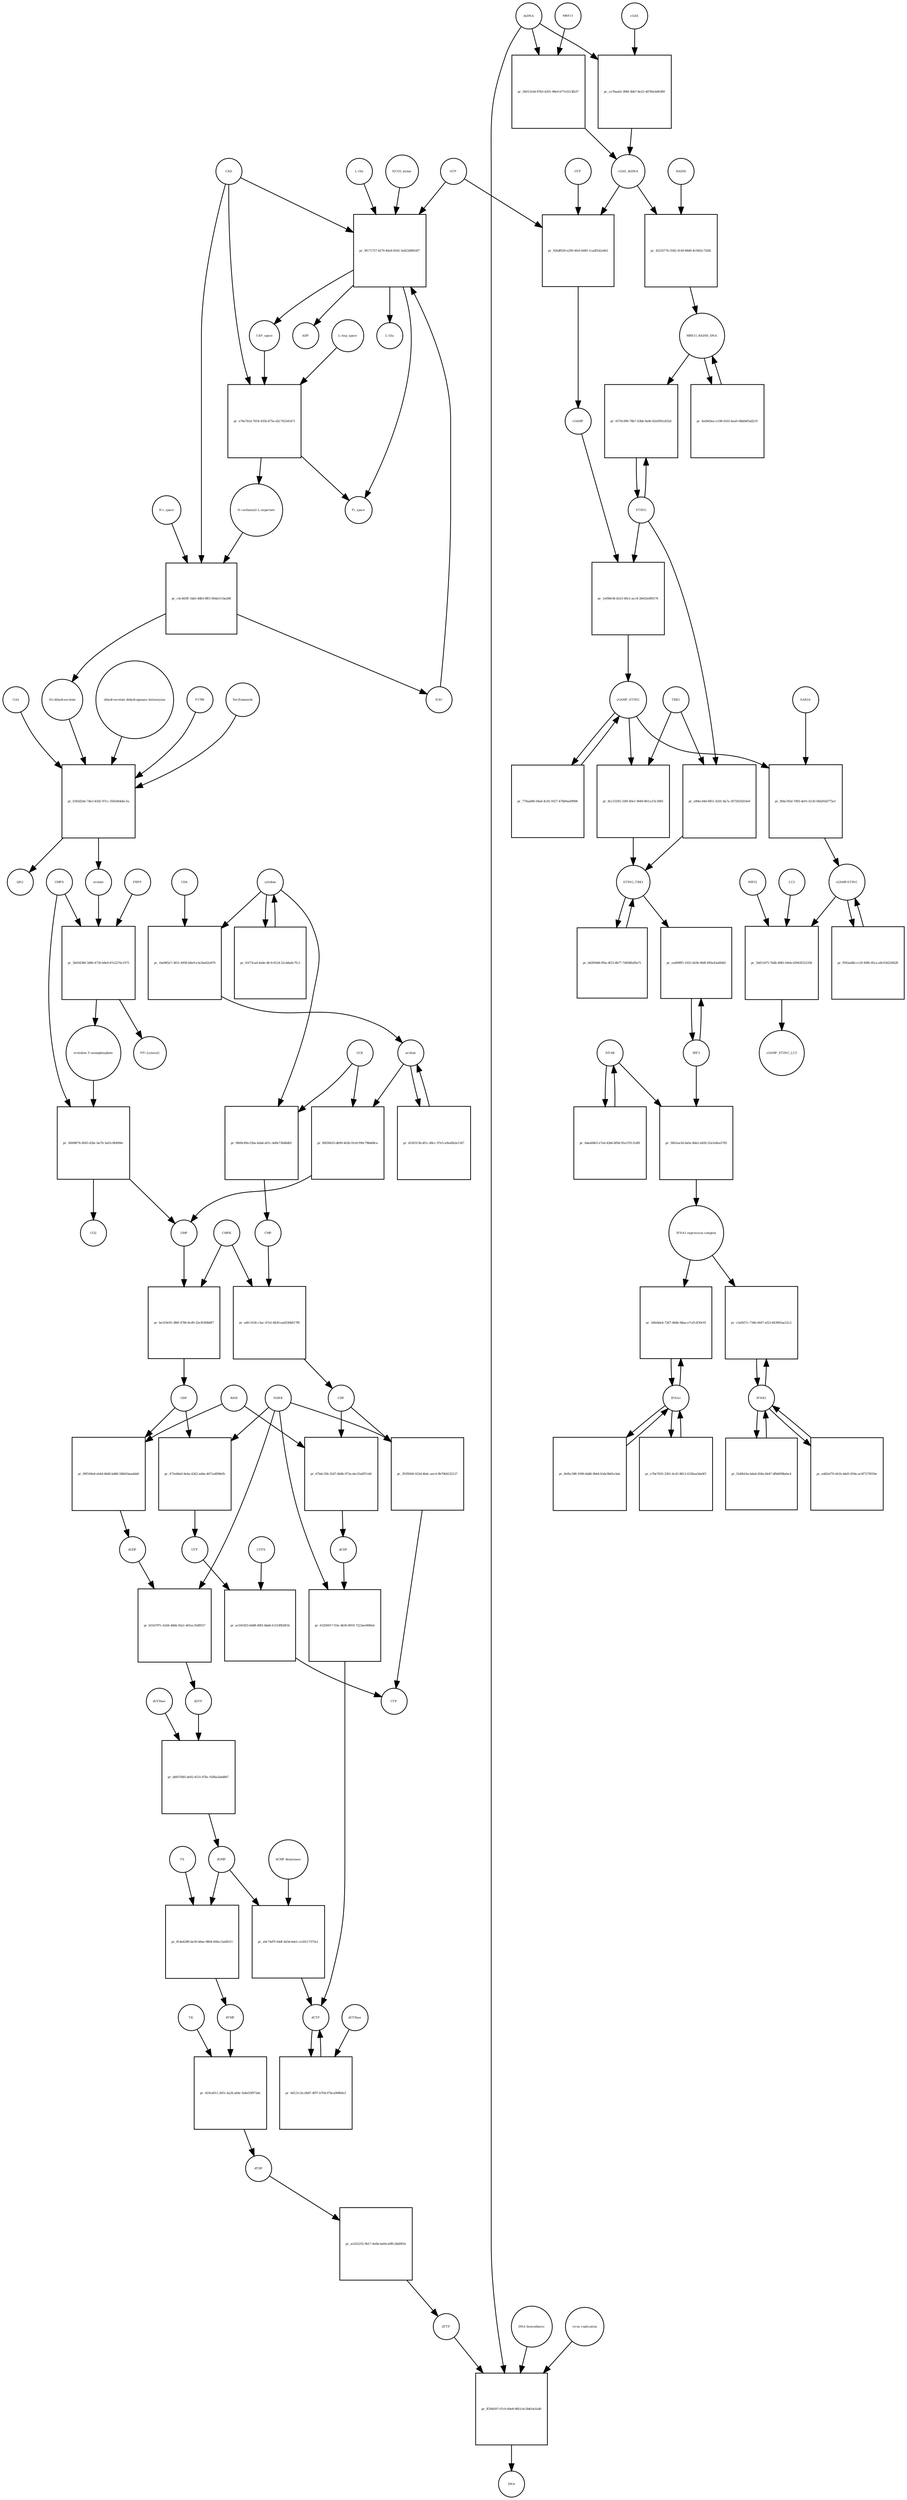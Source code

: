 strict digraph  {
"L-Gln" [annotation="", bipartite=0, cls="simple chemical", fontsize=4, label="L-Gln", shape=circle];
"pr_9f171757-4279-46e8-8182-3e823d9816f7" [annotation="", bipartite=1, cls=process, fontsize=4, label="pr_9f171757-4279-46e8-8182-3e823d9816f7", shape=square];
CAP_space [annotation="", bipartite=0, cls="simple chemical", fontsize=4, label=CAP_space, shape=circle];
CAD [annotation="", bipartite=0, cls=macromolecule, fontsize=4, label=CAD, shape=circle];
HCO3_minus [annotation="", bipartite=0, cls="simple chemical", fontsize=4, label=HCO3_minus, shape=circle];
H2O [annotation="", bipartite=0, cls="simple chemical", fontsize=4, label=H2O, shape=circle];
ATP [annotation="", bipartite=0, cls="simple chemical", fontsize=4, label=ATP, shape=circle];
"L-Glu" [annotation="", bipartite=0, cls="simple chemical", fontsize=4, label="L-Glu", shape=circle];
ADP [annotation="", bipartite=0, cls="simple chemical", fontsize=4, label=ADP, shape=circle];
Pi_space [annotation="", bipartite=0, cls="simple chemical", fontsize=4, label=Pi_space, shape=circle];
cytidine [annotation="", bipartite=0, cls="simple chemical", fontsize=4, label=cytidine, shape=circle];
"pr_1be985e7-3631-4958-b0e9-e3e2be62e870" [annotation="", bipartite=1, cls=process, fontsize=4, label="pr_1be985e7-3631-4958-b0e9-e3e2be62e870", shape=square];
uridine [annotation="", bipartite=0, cls="simple chemical", fontsize=4, label=uridine, shape=circle];
CDA [annotation="", bipartite=0, cls=macromolecule, fontsize=4, label=CDA, shape=circle];
"pr_80f26b53-db99-462b-91a9-f90c79bb68ca" [annotation="", bipartite=1, cls=process, fontsize=4, label="pr_80f26b53-db99-462b-91a9-f90c79bb68ca", shape=square];
UMP [annotation="", bipartite=0, cls="simple chemical", fontsize=4, label=UMP, shape=circle];
UCK [annotation="", bipartite=0, cls=macromolecule, fontsize=4, label=UCK, shape=circle];
"pr_9849c89a-f2ba-4abd-a01c-4d0e73b48db5" [annotation="", bipartite=1, cls=process, fontsize=4, label="pr_9849c89a-f2ba-4abd-a01c-4d0e73b48db5", shape=square];
CMP [annotation="", bipartite=0, cls="simple chemical", fontsize=4, label=CMP, shape=circle];
"pr_d330313b-df1c-48cc-97e5-a9ea0b2e1347" [annotation="", bipartite=1, cls=process, fontsize=4, label="pr_d330313b-df1c-48cc-97e5-a9ea0b2e1347", shape=square];
"pr_61f73cad-4a0e-4fc9-8124-22cbda8c7fc3" [annotation="", bipartite=1, cls=process, fontsize=4, label="pr_61f73cad-4a0e-4fc9-8124-22cbda8c7fc3", shape=square];
"pr_be319e93-386f-4780-8cd9-32e303fdb8f7" [annotation="", bipartite=1, cls=process, fontsize=4, label="pr_be319e93-386f-4780-8cd9-32e303fdb8f7", shape=square];
UDP [annotation="", bipartite=0, cls="simple chemical", fontsize=4, label=UDP, shape=circle];
CMPK [annotation="", bipartite=0, cls=macromolecule, fontsize=4, label=CMPK, shape=circle];
"pr_a4fc1634-c3ac-47e2-8430-ead330b017f8" [annotation="", bipartite=1, cls=process, fontsize=4, label="pr_a4fc1634-c3ac-47e2-8430-ead330b017f8", shape=square];
CDP [annotation="", bipartite=0, cls="simple chemical", fontsize=4, label=CDP, shape=circle];
"pr_473e66a0-9e4a-4262-adda-4671a4f98efb" [annotation="", bipartite=1, cls=process, fontsize=4, label="pr_473e66a0-9e4a-4262-adda-4671a4f98efb", shape=square];
UTP [annotation="", bipartite=0, cls="simple chemical", fontsize=4, label=UTP, shape=circle];
NDPK [annotation="", bipartite=0, cls=macromolecule, fontsize=4, label=NDPK, shape=circle];
"pr_3f1f8566-923d-4b4c-aec4-9b7064232127" [annotation="", bipartite=1, cls=process, fontsize=4, label="pr_3f1f8566-923d-4b4c-aec4-9b7064232127", shape=square];
CTP [annotation="", bipartite=0, cls="simple chemical", fontsize=4, label=CTP, shape=circle];
"pr_ac041825-b0d8-49f3-bbd4-fc533f826f1b" [annotation="", bipartite=1, cls=process, fontsize=4, label="pr_ac041825-b0d8-49f3-bbd4-fc533f826f1b", shape=square];
CTPS [annotation="", bipartite=0, cls=macromolecule, fontsize=4, label=CTPS, shape=circle];
"pr_99f169e8-eb44-46d6-bd86-58b91baadeb8" [annotation="", bipartite=1, cls=process, fontsize=4, label="pr_99f169e8-eb44-46d6-bd86-58b91baadeb8", shape=square];
dUDP [annotation="", bipartite=0, cls="simple chemical", fontsize=4, label=dUDP, shape=circle];
RNR [annotation="", bipartite=0, cls=macromolecule, fontsize=4, label=RNR, shape=circle];
"pr_b51b797c-6244-46bb-92a1-d01ec35d9557" [annotation="", bipartite=1, cls=process, fontsize=4, label="pr_b51b797c-6244-46bb-92a1-d01ec35d9557", shape=square];
dUTP [annotation="", bipartite=0, cls="simple chemical", fontsize=4, label=dUTP, shape=circle];
dCDP [annotation="", bipartite=0, cls="simple chemical", fontsize=4, label=dCDP, shape=circle];
"pr_63256917-f1fe-4636-8919-7223ee06f6eb" [annotation="", bipartite=1, cls=process, fontsize=4, label="pr_63256917-f1fe-4636-8919-7223ee06f6eb", shape=square];
dCTP [annotation="", bipartite=0, cls="simple chemical", fontsize=4, label=dCTP, shape=circle];
"pr_67b4c356-25d7-4b0b-973a-dec55af87cdd" [annotation="", bipartite=1, cls=process, fontsize=4, label="pr_67b4c356-25d7-4b0b-973a-dec55af87cdd", shape=square];
"pr_dd937685-de02-4531-87bc-92fba3abd867" [annotation="", bipartite=1, cls=process, fontsize=4, label="pr_dd937685-de02-4531-87bc-92fba3abd867", shape=square];
dUMP [annotation="", bipartite=0, cls="simple chemical", fontsize=4, label=dUMP, shape=circle];
dUTPase [annotation="", bipartite=0, cls=macromolecule, fontsize=4, label=dUTPase, shape=circle];
"pr_6d121c3e-6b87-4f97-b704-07bca90864cf" [annotation="", bipartite=1, cls=process, fontsize=4, label="pr_6d121c3e-6b87-4f97-b704-07bca90864cf", shape=square];
dCTPase [annotation="", bipartite=0, cls=macromolecule, fontsize=4, label=dCTPase, shape=circle];
"pr_a9c74d7f-64df-443d-beb1-ce20117375e1" [annotation="", bipartite=1, cls=process, fontsize=4, label="pr_a9c74d7f-64df-443d-beb1-ce20117375e1", shape=square];
"dCMP deaminase" [annotation="", bipartite=0, cls=macromolecule, fontsize=4, label="dCMP deaminase", shape=circle];
"pr_814e6289-be30-48ae-9804-600cc5a08311" [annotation="", bipartite=1, cls=process, fontsize=4, label="pr_814e6289-be30-48ae-9804-600cc5a08311", shape=square];
dTMP [annotation="", bipartite=0, cls="simple chemical", fontsize=4, label=dTMP, shape=circle];
TS [annotation="", bipartite=0, cls=macromolecule, fontsize=4, label=TS, shape=circle];
"pr_d19ca811-2651-4a2b-afde-1b4e03f972de" [annotation="", bipartite=1, cls=process, fontsize=4, label="pr_d19ca811-2651-4a2b-afde-1b4e03f972de", shape=square];
dTDP [annotation="", bipartite=0, cls="simple chemical", fontsize=4, label=dTDP, shape=circle];
TK [annotation="", bipartite=0, cls=macromolecule, fontsize=4, label=TK, shape=circle];
"pr_acb52252-9b17-4e6b-ba0d-a0ffc2b6091b" [annotation="", bipartite=1, cls=process, fontsize=4, label="pr_acb52252-9b17-4e6b-ba0d-a0ffc2b6091b", shape=square];
dTTP [annotation="", bipartite=0, cls="simple chemical", fontsize=4, label=dTTP, shape=circle];
dsDNA [annotation="", bipartite=0, cls="simple chemical", fontsize=4, label=dsDNA, shape=circle];
"pr_ce7baab1-096f-4bb7-8e22-46766cb06389" [annotation="", bipartite=1, cls=process, fontsize=4, label="pr_ce7baab1-096f-4bb7-8e22-46766cb06389", shape=square];
cGAS [annotation="", bipartite=0, cls=macromolecule, fontsize=4, label=cGAS, shape=circle];
cGAS_dsDNA [annotation="", bipartite=0, cls=complex, fontsize=4, label=cGAS_dsDNA, shape=circle];
"pr_926df029-e290-4fe0-b085-1cadf242e4b5" [annotation="", bipartite=1, cls=process, fontsize=4, label="pr_926df029-e290-4fe0-b085-1cadf242e4b5", shape=square];
GTP [annotation="", bipartite=0, cls="simple chemical", fontsize=4, label=GTP, shape=circle];
cGAMP [annotation="", bipartite=0, cls="simple chemical", fontsize=4, label=cGAMP, shape=circle];
"pr_1ef08e58-b523-49c2-acc8-26632ef80176" [annotation="", bipartite=1, cls=process, fontsize=4, label="pr_1ef08e58-b523-49c2-acc8-26632ef80176", shape=square];
STING [annotation="", bipartite=0, cls="macromolecule multimer", fontsize=4, label=STING, shape=circle];
cGAMP_STING [annotation="", bipartite=0, cls=complex, fontsize=4, label=cGAMP_STING, shape=circle];
TBK1 [annotation="", bipartite=0, cls=macromolecule, fontsize=4, label=TBK1, shape=circle];
"pr_8cc53185-33f0-40e1-9649-861ccf3c3065" [annotation="", bipartite=1, cls=process, fontsize=4, label="pr_8cc53185-33f0-40e1-9649-861ccf3c3065", shape=square];
STING_TBK1 [annotation="", bipartite=0, cls=complex, fontsize=4, label=STING_TBK1, shape=circle];
"pr_770aa86f-04a6-4c92-9327-47b69aef8906" [annotation="", bipartite=1, cls=process, fontsize=4, label="pr_770aa86f-04a6-4c92-9327-47b69aef8906", shape=square];
"pr_dd2f0466-ff0a-4f23-8b77-7d958fef8a75" [annotation="", bipartite=1, cls=process, fontsize=4, label="pr_dd2f0466-ff0a-4f23-8b77-7d958fef8a75", shape=square];
"NF-kB" [annotation="", bipartite=0, cls=complex, fontsize=4, label="NF-kB", shape=circle];
"pr_6daa8463-e7ed-42b6-8f0d-92a370131df6" [annotation="", bipartite=1, cls=process, fontsize=4, label="pr_6daa8463-e7ed-42b6-8f0d-92a370131df6", shape=square];
IFNA1 [annotation="", bipartite=0, cls="nucleic acid feature", fontsize=4, label=IFNA1, shape=circle];
"pr_e7be7655-2361-4c43-8812-6336aa5da0f3" [annotation="", bipartite=1, cls=process, fontsize=4, label="pr_e7be7655-2361-4c43-8812-6336aa5da0f3", shape=square];
IFNB1 [annotation="", bipartite=0, cls="nucleic acid feature", fontsize=4, label=IFNB1, shape=circle];
"pr_edd2ef70-441b-4dd3-959a-ac0f7279559e" [annotation="", bipartite=1, cls=process, fontsize=4, label="pr_edd2ef70-441b-4dd3-959a-ac0f7279559e", shape=square];
"pr_8efbc398-1096-4dd6-9b64-b3dc9b81e3ab" [annotation="", bipartite=1, cls=process, fontsize=4, label="pr_8efbc398-1096-4dd6-9b64-b3dc9b81e3ab", shape=square];
"pr_f2d0b16a-bda4-458a-bb47-dfbbf09bebc4" [annotation="", bipartite=1, cls=process, fontsize=4, label="pr_f2d0b16a-bda4-458a-bb47-dfbbf09bebc4", shape=square];
"pr_c3af457c-7346-4447-af23-843983ae22c2" [annotation="", bipartite=1, cls=process, fontsize=4, label="pr_c3af457c-7346-4447-af23-843983ae22c2", shape=square];
"IFNA1 expression complex" [annotation="", bipartite=0, cls=complex, fontsize=4, label="IFNA1 expression complex", shape=circle];
"cGAMP-STING" [annotation="", bipartite=0, cls=complex, fontsize=4, label="cGAMP-STING", shape=circle];
"pr_f992ad4b-cc20-49fb-95ca-e8c03d228428" [annotation="", bipartite=1, cls=process, fontsize=4, label="pr_f992ad4b-cc20-49fb-95ca-e8c03d228428", shape=square];
"pr_560131d4-87b5-4201-98e0-b77e3213fb37" [annotation="", bipartite=1, cls=process, fontsize=4, label="pr_560131d4-87b5-4201-98e0-b77e3213fb37", shape=square];
MRE11 [annotation="", bipartite=0, cls="macromolecule multimer", fontsize=4, label=MRE11, shape=circle];
RAD50 [annotation="", bipartite=0, cls="macromolecule multimer", fontsize=4, label=RAD50, shape=circle];
"pr_4323577b-3582-4149-88d9-4cf402c72fd5" [annotation="", bipartite=1, cls=process, fontsize=4, label="pr_4323577b-3582-4149-88d9-4cf402c72fd5", shape=square];
MRE11_RAD50_DNA [annotation="", bipartite=0, cls=complex, fontsize=4, label=MRE11_RAD50_DNA, shape=circle];
IRF3 [annotation="", bipartite=0, cls="macromolecule multimer", fontsize=4, label=IRF3, shape=circle];
"pr_ea499ff5-1932-443b-90df-495e43a6fd45" [annotation="", bipartite=1, cls=process, fontsize=4, label="pr_ea499ff5-1932-443b-90df-495e43a6fd45", shape=square];
"pr_f8da7d5d-7d93-4e01-b120-04d202d775e1" [annotation="", bipartite=1, cls=process, fontsize=4, label="pr_f8da7d5d-7d93-4e01-b120-04d202d775e1", shape=square];
SAR1A [annotation="", bipartite=0, cls=macromolecule, fontsize=4, label=SAR1A, shape=circle];
"pr_50d15475-76db-4681-b9eb-d3943f252358" [annotation="", bipartite=1, cls=process, fontsize=4, label="pr_50d15475-76db-4681-b9eb-d3943f252358", shape=square];
LC3 [annotation="", bipartite=0, cls=macromolecule, fontsize=4, label=LC3, shape=circle];
cGAMP_STING_LC3 [annotation="", bipartite=0, cls=complex, fontsize=4, label=cGAMP_STING_LC3, shape=circle];
WIPI2 [annotation="", bipartite=0, cls=macromolecule, fontsize=4, label=WIPI2, shape=circle];
"pr_0570c990-78b7-43bb-9a46-82ef991e832d" [annotation="", bipartite=1, cls=process, fontsize=4, label="pr_0570c990-78b7-43bb-9a46-82ef991e832d", shape=square];
"pr_e89ec44d-6851-4201-8a7a-3072835d16e9" [annotation="", bipartite=1, cls=process, fontsize=4, label="pr_e89ec44d-6851-4201-8a7a-3072835d16e9", shape=square];
"pr_4a49d3ea-e198-4103-bea0-08dd4f5a8219" [annotation="", bipartite=1, cls=process, fontsize=4, label="pr_4a49d3ea-e198-4103-bea0-08dd4f5a8219", shape=square];
"pr_e76a7b1d-7654-435b-875e-d2c702345471" [annotation="", bipartite=1, cls=process, fontsize=4, label="pr_e76a7b1d-7654-435b-875e-d2c702345471", shape=square];
"N-carbamoyl-L-aspartate" [annotation="", bipartite=0, cls="simple chemical", fontsize=4, label="N-carbamoyl-L-aspartate", shape=circle];
"L-Asp_space" [annotation="", bipartite=0, cls="simple chemical", fontsize=4, label="L-Asp_space", shape=circle];
"pr_c4c445ff-1bb5-48b3-8ff2-00da511ba286" [annotation="", bipartite=1, cls=process, fontsize=4, label="pr_c4c445ff-1bb5-48b3-8ff2-00da511ba286", shape=square];
"(S)-dihydroorotate" [annotation="", bipartite=0, cls="simple chemical", fontsize=4, label="(S)-dihydroorotate", shape=circle];
"H+_space" [annotation="", bipartite=0, cls="simple chemical", fontsize=4, label="H+_space", shape=circle];
"pr_0305d2de-7de3-45d5-97cc-3582444dec5a" [annotation="", bipartite=1, cls=process, fontsize=4, label="pr_0305d2de-7de3-45d5-97cc-3582444dec5a", shape=square];
orotate [annotation="", bipartite=0, cls="simple chemical", fontsize=4, label=orotate, shape=circle];
"dihydroorotate dehydrogenase holoenzyme" [annotation="", bipartite=0, cls="simple chemical", fontsize=4, label="dihydroorotate dehydrogenase holoenzyme", shape=circle];
P1788 [annotation="", bipartite=0, cls="simple chemical", fontsize=4, label=P1788, shape=circle];
Teriflunomide [annotation="", bipartite=0, cls="simple chemical", fontsize=4, label=Teriflunomide, shape=circle];
CoQ [annotation="", bipartite=0, cls="simple chemical", fontsize=4, label=CoQ, shape=circle];
QH2 [annotation="", bipartite=0, cls="simple chemical", fontsize=4, label=QH2, shape=circle];
"pr_3b054380-3d90-4730-b9e9-87e2270c1075" [annotation="", bipartite=1, cls=process, fontsize=4, label="pr_3b054380-3d90-4730-b9e9-87e2270c1075", shape=square];
"orotidine 5'-monophosphate" [annotation="", bipartite=0, cls="simple chemical", fontsize=4, label="orotidine 5'-monophosphate", shape=circle];
UMPS [annotation="", bipartite=0, cls="macromolecule multimer", fontsize=4, label=UMPS, shape=circle];
PRPP [annotation="", bipartite=0, cls="simple chemical", fontsize=4, label=PRPP, shape=circle];
"PPi [cytosol]" [annotation="", bipartite=0, cls="simple chemical", fontsize=4, label="PPi [cytosol]", shape=circle];
"pr_36008f74-0045-42bc-ba78-3a01c8fd096c" [annotation="", bipartite=1, cls=process, fontsize=4, label="pr_36008f74-0045-42bc-ba78-3a01c8fd096c", shape=square];
CO2 [annotation="", bipartite=0, cls="simple chemical", fontsize=4, label=CO2, shape=circle];
"pr_ff294597-07c9-49e8-9853-6c3b81dcfa40" [annotation="", bipartite=1, cls=process, fontsize=4, label="pr_ff294597-07c9-49e8-9853-6c3b81dcfa40", shape=square];
DNA [annotation="", bipartite=0, cls="nucleic acid feature", fontsize=4, label=DNA, shape=circle];
"DNA biosynthesis" [annotation="urn_miriam_obo.go_GO%3A0071897", bipartite=0, cls=phenotype, fontsize=4, label="DNA biosynthesis", shape=circle];
"virus replication" [annotation="", bipartite=0, cls=phenotype, fontsize=4, label="virus replication", shape=circle];
"pr_2dfebbe4-7267-4b6b-9dae-e7cd12f30cf4" [annotation="", bipartite=1, cls=process, fontsize=4, label="pr_2dfebbe4-7267-4b6b-9dae-e7cd12f30cf4", shape=square];
"pr_5861aa3d-6a0a-4bb2-a82b-52a1e8ea5785" [annotation="", bipartite=1, cls=process, fontsize=4, label="pr_5861aa3d-6a0a-4bb2-a82b-52a1e8ea5785", shape=square];
"L-Gln" -> "pr_9f171757-4279-46e8-8182-3e823d9816f7"  [annotation="", interaction_type=consumption];
"pr_9f171757-4279-46e8-8182-3e823d9816f7" -> CAP_space  [annotation="", interaction_type=production];
"pr_9f171757-4279-46e8-8182-3e823d9816f7" -> "L-Glu"  [annotation="", interaction_type=production];
"pr_9f171757-4279-46e8-8182-3e823d9816f7" -> ADP  [annotation="", interaction_type=production];
"pr_9f171757-4279-46e8-8182-3e823d9816f7" -> Pi_space  [annotation="", interaction_type=production];
CAP_space -> "pr_e76a7b1d-7654-435b-875e-d2c702345471"  [annotation="", interaction_type=consumption];
CAD -> "pr_9f171757-4279-46e8-8182-3e823d9816f7"  [annotation=urn_miriam_reactome_REACT_1698, interaction_type=catalysis];
CAD -> "pr_e76a7b1d-7654-435b-875e-d2c702345471"  [annotation=urn_miriam_reactome_REACT_1698, interaction_type=catalysis];
CAD -> "pr_c4c445ff-1bb5-48b3-8ff2-00da511ba286"  [annotation=urn_miriam_reactome_REACT_1698, interaction_type=catalysis];
HCO3_minus -> "pr_9f171757-4279-46e8-8182-3e823d9816f7"  [annotation="", interaction_type=consumption];
H2O -> "pr_9f171757-4279-46e8-8182-3e823d9816f7"  [annotation="", interaction_type=consumption];
ATP -> "pr_9f171757-4279-46e8-8182-3e823d9816f7"  [annotation="", interaction_type=consumption];
ATP -> "pr_926df029-e290-4fe0-b085-1cadf242e4b5"  [annotation="", interaction_type=consumption];
cytidine -> "pr_1be985e7-3631-4958-b0e9-e3e2be62e870"  [annotation="", interaction_type=consumption];
cytidine -> "pr_9849c89a-f2ba-4abd-a01c-4d0e73b48db5"  [annotation="", interaction_type=consumption];
cytidine -> "pr_61f73cad-4a0e-4fc9-8124-22cbda8c7fc3"  [annotation="", interaction_type=consumption];
"pr_1be985e7-3631-4958-b0e9-e3e2be62e870" -> uridine  [annotation="", interaction_type=production];
uridine -> "pr_80f26b53-db99-462b-91a9-f90c79bb68ca"  [annotation="", interaction_type=consumption];
uridine -> "pr_d330313b-df1c-48cc-97e5-a9ea0b2e1347"  [annotation="", interaction_type=consumption];
CDA -> "pr_1be985e7-3631-4958-b0e9-e3e2be62e870"  [annotation="", interaction_type=catalysis];
"pr_80f26b53-db99-462b-91a9-f90c79bb68ca" -> UMP  [annotation="", interaction_type=production];
UMP -> "pr_be319e93-386f-4780-8cd9-32e303fdb8f7"  [annotation="", interaction_type=consumption];
UCK -> "pr_80f26b53-db99-462b-91a9-f90c79bb68ca"  [annotation="", interaction_type=catalysis];
UCK -> "pr_9849c89a-f2ba-4abd-a01c-4d0e73b48db5"  [annotation="", interaction_type=catalysis];
"pr_9849c89a-f2ba-4abd-a01c-4d0e73b48db5" -> CMP  [annotation="", interaction_type=production];
CMP -> "pr_a4fc1634-c3ac-47e2-8430-ead330b017f8"  [annotation="", interaction_type=consumption];
"pr_d330313b-df1c-48cc-97e5-a9ea0b2e1347" -> uridine  [annotation="", interaction_type=production];
"pr_61f73cad-4a0e-4fc9-8124-22cbda8c7fc3" -> cytidine  [annotation="", interaction_type=production];
"pr_be319e93-386f-4780-8cd9-32e303fdb8f7" -> UDP  [annotation="", interaction_type=production];
UDP -> "pr_473e66a0-9e4a-4262-adda-4671a4f98efb"  [annotation="", interaction_type=consumption];
UDP -> "pr_99f169e8-eb44-46d6-bd86-58b91baadeb8"  [annotation="", interaction_type=consumption];
CMPK -> "pr_be319e93-386f-4780-8cd9-32e303fdb8f7"  [annotation="", interaction_type=catalysis];
CMPK -> "pr_a4fc1634-c3ac-47e2-8430-ead330b017f8"  [annotation="", interaction_type=catalysis];
"pr_a4fc1634-c3ac-47e2-8430-ead330b017f8" -> CDP  [annotation="", interaction_type=production];
CDP -> "pr_3f1f8566-923d-4b4c-aec4-9b7064232127"  [annotation="", interaction_type=consumption];
CDP -> "pr_67b4c356-25d7-4b0b-973a-dec55af87cdd"  [annotation="", interaction_type=consumption];
"pr_473e66a0-9e4a-4262-adda-4671a4f98efb" -> UTP  [annotation="", interaction_type=production];
UTP -> "pr_ac041825-b0d8-49f3-bbd4-fc533f826f1b"  [annotation="", interaction_type=consumption];
NDPK -> "pr_473e66a0-9e4a-4262-adda-4671a4f98efb"  [annotation="", interaction_type=catalysis];
NDPK -> "pr_3f1f8566-923d-4b4c-aec4-9b7064232127"  [annotation="", interaction_type=catalysis];
NDPK -> "pr_b51b797c-6244-46bb-92a1-d01ec35d9557"  [annotation="", interaction_type=catalysis];
NDPK -> "pr_63256917-f1fe-4636-8919-7223ee06f6eb"  [annotation="", interaction_type=catalysis];
"pr_3f1f8566-923d-4b4c-aec4-9b7064232127" -> CTP  [annotation="", interaction_type=production];
"pr_ac041825-b0d8-49f3-bbd4-fc533f826f1b" -> CTP  [annotation="", interaction_type=production];
CTPS -> "pr_ac041825-b0d8-49f3-bbd4-fc533f826f1b"  [annotation="", interaction_type=catalysis];
"pr_99f169e8-eb44-46d6-bd86-58b91baadeb8" -> dUDP  [annotation="", interaction_type=production];
dUDP -> "pr_b51b797c-6244-46bb-92a1-d01ec35d9557"  [annotation="", interaction_type=consumption];
RNR -> "pr_99f169e8-eb44-46d6-bd86-58b91baadeb8"  [annotation="", interaction_type=catalysis];
RNR -> "pr_67b4c356-25d7-4b0b-973a-dec55af87cdd"  [annotation="", interaction_type=catalysis];
"pr_b51b797c-6244-46bb-92a1-d01ec35d9557" -> dUTP  [annotation="", interaction_type=production];
dUTP -> "pr_dd937685-de02-4531-87bc-92fba3abd867"  [annotation="", interaction_type=consumption];
dCDP -> "pr_63256917-f1fe-4636-8919-7223ee06f6eb"  [annotation="", interaction_type=consumption];
"pr_63256917-f1fe-4636-8919-7223ee06f6eb" -> dCTP  [annotation="", interaction_type=production];
dCTP -> "pr_6d121c3e-6b87-4f97-b704-07bca90864cf"  [annotation="", interaction_type=consumption];
"pr_67b4c356-25d7-4b0b-973a-dec55af87cdd" -> dCDP  [annotation="", interaction_type=production];
"pr_dd937685-de02-4531-87bc-92fba3abd867" -> dUMP  [annotation="", interaction_type=production];
dUMP -> "pr_a9c74d7f-64df-443d-beb1-ce20117375e1"  [annotation="", interaction_type=consumption];
dUMP -> "pr_814e6289-be30-48ae-9804-600cc5a08311"  [annotation="", interaction_type=consumption];
dUTPase -> "pr_dd937685-de02-4531-87bc-92fba3abd867"  [annotation="", interaction_type=catalysis];
"pr_6d121c3e-6b87-4f97-b704-07bca90864cf" -> dCTP  [annotation="", interaction_type=production];
dCTPase -> "pr_6d121c3e-6b87-4f97-b704-07bca90864cf"  [annotation="", interaction_type=catalysis];
"pr_a9c74d7f-64df-443d-beb1-ce20117375e1" -> dCTP  [annotation="", interaction_type=production];
"dCMP deaminase" -> "pr_a9c74d7f-64df-443d-beb1-ce20117375e1"  [annotation="", interaction_type=catalysis];
"pr_814e6289-be30-48ae-9804-600cc5a08311" -> dTMP  [annotation="", interaction_type=production];
dTMP -> "pr_d19ca811-2651-4a2b-afde-1b4e03f972de"  [annotation="", interaction_type=consumption];
TS -> "pr_814e6289-be30-48ae-9804-600cc5a08311"  [annotation="", interaction_type=catalysis];
"pr_d19ca811-2651-4a2b-afde-1b4e03f972de" -> dTDP  [annotation="", interaction_type=production];
dTDP -> "pr_acb52252-9b17-4e6b-ba0d-a0ffc2b6091b"  [annotation="", interaction_type=consumption];
TK -> "pr_d19ca811-2651-4a2b-afde-1b4e03f972de"  [annotation="", interaction_type=catalysis];
"pr_acb52252-9b17-4e6b-ba0d-a0ffc2b6091b" -> dTTP  [annotation="", interaction_type=production];
dTTP -> "pr_ff294597-07c9-49e8-9853-6c3b81dcfa40"  [annotation="", interaction_type=consumption];
dsDNA -> "pr_ce7baab1-096f-4bb7-8e22-46766cb06389"  [annotation="", interaction_type=consumption];
dsDNA -> "pr_560131d4-87b5-4201-98e0-b77e3213fb37"  [annotation="", interaction_type=consumption];
dsDNA -> "pr_ff294597-07c9-49e8-9853-6c3b81dcfa40"  [annotation="", interaction_type=consumption];
"pr_ce7baab1-096f-4bb7-8e22-46766cb06389" -> cGAS_dsDNA  [annotation="", interaction_type=production];
cGAS -> "pr_ce7baab1-096f-4bb7-8e22-46766cb06389"  [annotation="", interaction_type=consumption];
cGAS_dsDNA -> "pr_926df029-e290-4fe0-b085-1cadf242e4b5"  [annotation="", interaction_type=catalysis];
cGAS_dsDNA -> "pr_4323577b-3582-4149-88d9-4cf402c72fd5"  [annotation="", interaction_type=consumption];
"pr_926df029-e290-4fe0-b085-1cadf242e4b5" -> cGAMP  [annotation="", interaction_type=production];
GTP -> "pr_926df029-e290-4fe0-b085-1cadf242e4b5"  [annotation="", interaction_type=consumption];
cGAMP -> "pr_1ef08e58-b523-49c2-acc8-26632ef80176"  [annotation="", interaction_type=consumption];
"pr_1ef08e58-b523-49c2-acc8-26632ef80176" -> cGAMP_STING  [annotation="", interaction_type=production];
STING -> "pr_1ef08e58-b523-49c2-acc8-26632ef80176"  [annotation="", interaction_type=consumption];
STING -> "pr_0570c990-78b7-43bb-9a46-82ef991e832d"  [annotation="", interaction_type=consumption];
STING -> "pr_e89ec44d-6851-4201-8a7a-3072835d16e9"  [annotation="", interaction_type=consumption];
cGAMP_STING -> "pr_8cc53185-33f0-40e1-9649-861ccf3c3065"  [annotation="", interaction_type=consumption];
cGAMP_STING -> "pr_770aa86f-04a6-4c92-9327-47b69aef8906"  [annotation="", interaction_type=consumption];
cGAMP_STING -> "pr_f8da7d5d-7d93-4e01-b120-04d202d775e1"  [annotation="", interaction_type=consumption];
TBK1 -> "pr_8cc53185-33f0-40e1-9649-861ccf3c3065"  [annotation="", interaction_type=consumption];
TBK1 -> "pr_e89ec44d-6851-4201-8a7a-3072835d16e9"  [annotation="", interaction_type=consumption];
"pr_8cc53185-33f0-40e1-9649-861ccf3c3065" -> STING_TBK1  [annotation="", interaction_type=production];
STING_TBK1 -> "pr_dd2f0466-ff0a-4f23-8b77-7d958fef8a75"  [annotation="", interaction_type=consumption];
STING_TBK1 -> "pr_ea499ff5-1932-443b-90df-495e43a6fd45"  [annotation="", interaction_type=catalysis];
"pr_770aa86f-04a6-4c92-9327-47b69aef8906" -> cGAMP_STING  [annotation="", interaction_type=production];
"pr_dd2f0466-ff0a-4f23-8b77-7d958fef8a75" -> STING_TBK1  [annotation="", interaction_type=production];
"NF-kB" -> "pr_6daa8463-e7ed-42b6-8f0d-92a370131df6"  [annotation="", interaction_type=consumption];
"NF-kB" -> "pr_5861aa3d-6a0a-4bb2-a82b-52a1e8ea5785"  [annotation="", interaction_type=consumption];
"pr_6daa8463-e7ed-42b6-8f0d-92a370131df6" -> "NF-kB"  [annotation="", interaction_type=production];
IFNA1 -> "pr_e7be7655-2361-4c43-8812-6336aa5da0f3"  [annotation="", interaction_type=consumption];
IFNA1 -> "pr_8efbc398-1096-4dd6-9b64-b3dc9b81e3ab"  [annotation="", interaction_type=consumption];
IFNA1 -> "pr_2dfebbe4-7267-4b6b-9dae-e7cd12f30cf4"  [annotation="", interaction_type=consumption];
"pr_e7be7655-2361-4c43-8812-6336aa5da0f3" -> IFNA1  [annotation="", interaction_type=production];
IFNB1 -> "pr_edd2ef70-441b-4dd3-959a-ac0f7279559e"  [annotation="", interaction_type=consumption];
IFNB1 -> "pr_f2d0b16a-bda4-458a-bb47-dfbbf09bebc4"  [annotation="", interaction_type=consumption];
IFNB1 -> "pr_c3af457c-7346-4447-af23-843983ae22c2"  [annotation="", interaction_type=consumption];
"pr_edd2ef70-441b-4dd3-959a-ac0f7279559e" -> IFNB1  [annotation="", interaction_type=production];
"pr_8efbc398-1096-4dd6-9b64-b3dc9b81e3ab" -> IFNA1  [annotation="", interaction_type=production];
"pr_f2d0b16a-bda4-458a-bb47-dfbbf09bebc4" -> IFNB1  [annotation="", interaction_type=production];
"pr_c3af457c-7346-4447-af23-843983ae22c2" -> IFNB1  [annotation="", interaction_type=production];
"IFNA1 expression complex" -> "pr_c3af457c-7346-4447-af23-843983ae22c2"  [annotation="", interaction_type=stimulation];
"IFNA1 expression complex" -> "pr_2dfebbe4-7267-4b6b-9dae-e7cd12f30cf4"  [annotation="", interaction_type=stimulation];
"cGAMP-STING" -> "pr_f992ad4b-cc20-49fb-95ca-e8c03d228428"  [annotation="", interaction_type=consumption];
"cGAMP-STING" -> "pr_50d15475-76db-4681-b9eb-d3943f252358"  [annotation="", interaction_type=consumption];
"pr_f992ad4b-cc20-49fb-95ca-e8c03d228428" -> "cGAMP-STING"  [annotation="", interaction_type=production];
"pr_560131d4-87b5-4201-98e0-b77e3213fb37" -> cGAS_dsDNA  [annotation="", interaction_type=production];
MRE11 -> "pr_560131d4-87b5-4201-98e0-b77e3213fb37"  [annotation="", interaction_type=consumption];
RAD50 -> "pr_4323577b-3582-4149-88d9-4cf402c72fd5"  [annotation="", interaction_type=consumption];
"pr_4323577b-3582-4149-88d9-4cf402c72fd5" -> MRE11_RAD50_DNA  [annotation="", interaction_type=production];
MRE11_RAD50_DNA -> "pr_0570c990-78b7-43bb-9a46-82ef991e832d"  [annotation="", interaction_type=catalysis];
MRE11_RAD50_DNA -> "pr_4a49d3ea-e198-4103-bea0-08dd4f5a8219"  [annotation="", interaction_type=consumption];
IRF3 -> "pr_ea499ff5-1932-443b-90df-495e43a6fd45"  [annotation="", interaction_type=consumption];
IRF3 -> "pr_5861aa3d-6a0a-4bb2-a82b-52a1e8ea5785"  [annotation="", interaction_type=consumption];
"pr_ea499ff5-1932-443b-90df-495e43a6fd45" -> IRF3  [annotation="", interaction_type=production];
"pr_f8da7d5d-7d93-4e01-b120-04d202d775e1" -> "cGAMP-STING"  [annotation="", interaction_type=production];
SAR1A -> "pr_f8da7d5d-7d93-4e01-b120-04d202d775e1"  [annotation="", interaction_type=catalysis];
"pr_50d15475-76db-4681-b9eb-d3943f252358" -> cGAMP_STING_LC3  [annotation="", interaction_type=production];
LC3 -> "pr_50d15475-76db-4681-b9eb-d3943f252358"  [annotation="", interaction_type=consumption];
WIPI2 -> "pr_50d15475-76db-4681-b9eb-d3943f252358"  [annotation="", interaction_type=catalysis];
"pr_0570c990-78b7-43bb-9a46-82ef991e832d" -> STING  [annotation="", interaction_type=production];
"pr_e89ec44d-6851-4201-8a7a-3072835d16e9" -> STING_TBK1  [annotation="", interaction_type=production];
"pr_4a49d3ea-e198-4103-bea0-08dd4f5a8219" -> MRE11_RAD50_DNA  [annotation="", interaction_type=production];
"pr_e76a7b1d-7654-435b-875e-d2c702345471" -> "N-carbamoyl-L-aspartate"  [annotation="", interaction_type=production];
"pr_e76a7b1d-7654-435b-875e-d2c702345471" -> Pi_space  [annotation="", interaction_type=production];
"N-carbamoyl-L-aspartate" -> "pr_c4c445ff-1bb5-48b3-8ff2-00da511ba286"  [annotation="", interaction_type=consumption];
"L-Asp_space" -> "pr_e76a7b1d-7654-435b-875e-d2c702345471"  [annotation="", interaction_type=consumption];
"pr_c4c445ff-1bb5-48b3-8ff2-00da511ba286" -> "(S)-dihydroorotate"  [annotation="", interaction_type=production];
"pr_c4c445ff-1bb5-48b3-8ff2-00da511ba286" -> H2O  [annotation="", interaction_type=production];
"(S)-dihydroorotate" -> "pr_0305d2de-7de3-45d5-97cc-3582444dec5a"  [annotation="", interaction_type=consumption];
"H+_space" -> "pr_c4c445ff-1bb5-48b3-8ff2-00da511ba286"  [annotation="", interaction_type=consumption];
"pr_0305d2de-7de3-45d5-97cc-3582444dec5a" -> orotate  [annotation="", interaction_type=production];
"pr_0305d2de-7de3-45d5-97cc-3582444dec5a" -> QH2  [annotation="", interaction_type=production];
orotate -> "pr_3b054380-3d90-4730-b9e9-87e2270c1075"  [annotation="", interaction_type=consumption];
"dihydroorotate dehydrogenase holoenzyme" -> "pr_0305d2de-7de3-45d5-97cc-3582444dec5a"  [annotation=urn_miriam_reactome_REACT_1698, interaction_type=catalysis];
P1788 -> "pr_0305d2de-7de3-45d5-97cc-3582444dec5a"  [annotation=urn_miriam_reactome_REACT_1698, interaction_type=inhibition];
Teriflunomide -> "pr_0305d2de-7de3-45d5-97cc-3582444dec5a"  [annotation=urn_miriam_reactome_REACT_1698, interaction_type=inhibition];
CoQ -> "pr_0305d2de-7de3-45d5-97cc-3582444dec5a"  [annotation="", interaction_type=consumption];
"pr_3b054380-3d90-4730-b9e9-87e2270c1075" -> "orotidine 5'-monophosphate"  [annotation="", interaction_type=production];
"pr_3b054380-3d90-4730-b9e9-87e2270c1075" -> "PPi [cytosol]"  [annotation="", interaction_type=production];
"orotidine 5'-monophosphate" -> "pr_36008f74-0045-42bc-ba78-3a01c8fd096c"  [annotation="", interaction_type=consumption];
UMPS -> "pr_3b054380-3d90-4730-b9e9-87e2270c1075"  [annotation=urn_miriam_reactome_REACT_1698, interaction_type=catalysis];
UMPS -> "pr_36008f74-0045-42bc-ba78-3a01c8fd096c"  [annotation=urn_miriam_reactome_REACT_1698, interaction_type=catalysis];
PRPP -> "pr_3b054380-3d90-4730-b9e9-87e2270c1075"  [annotation="", interaction_type=consumption];
"pr_36008f74-0045-42bc-ba78-3a01c8fd096c" -> UMP  [annotation="", interaction_type=production];
"pr_36008f74-0045-42bc-ba78-3a01c8fd096c" -> CO2  [annotation="", interaction_type=production];
"pr_ff294597-07c9-49e8-9853-6c3b81dcfa40" -> DNA  [annotation="", interaction_type=production];
"DNA biosynthesis" -> "pr_ff294597-07c9-49e8-9853-6c3b81dcfa40"  [annotation="", interaction_type=catalysis];
"virus replication" -> "pr_ff294597-07c9-49e8-9853-6c3b81dcfa40"  [annotation="", interaction_type=inhibition];
"pr_2dfebbe4-7267-4b6b-9dae-e7cd12f30cf4" -> IFNA1  [annotation="", interaction_type=production];
"pr_5861aa3d-6a0a-4bb2-a82b-52a1e8ea5785" -> "IFNA1 expression complex"  [annotation="", interaction_type=production];
}

